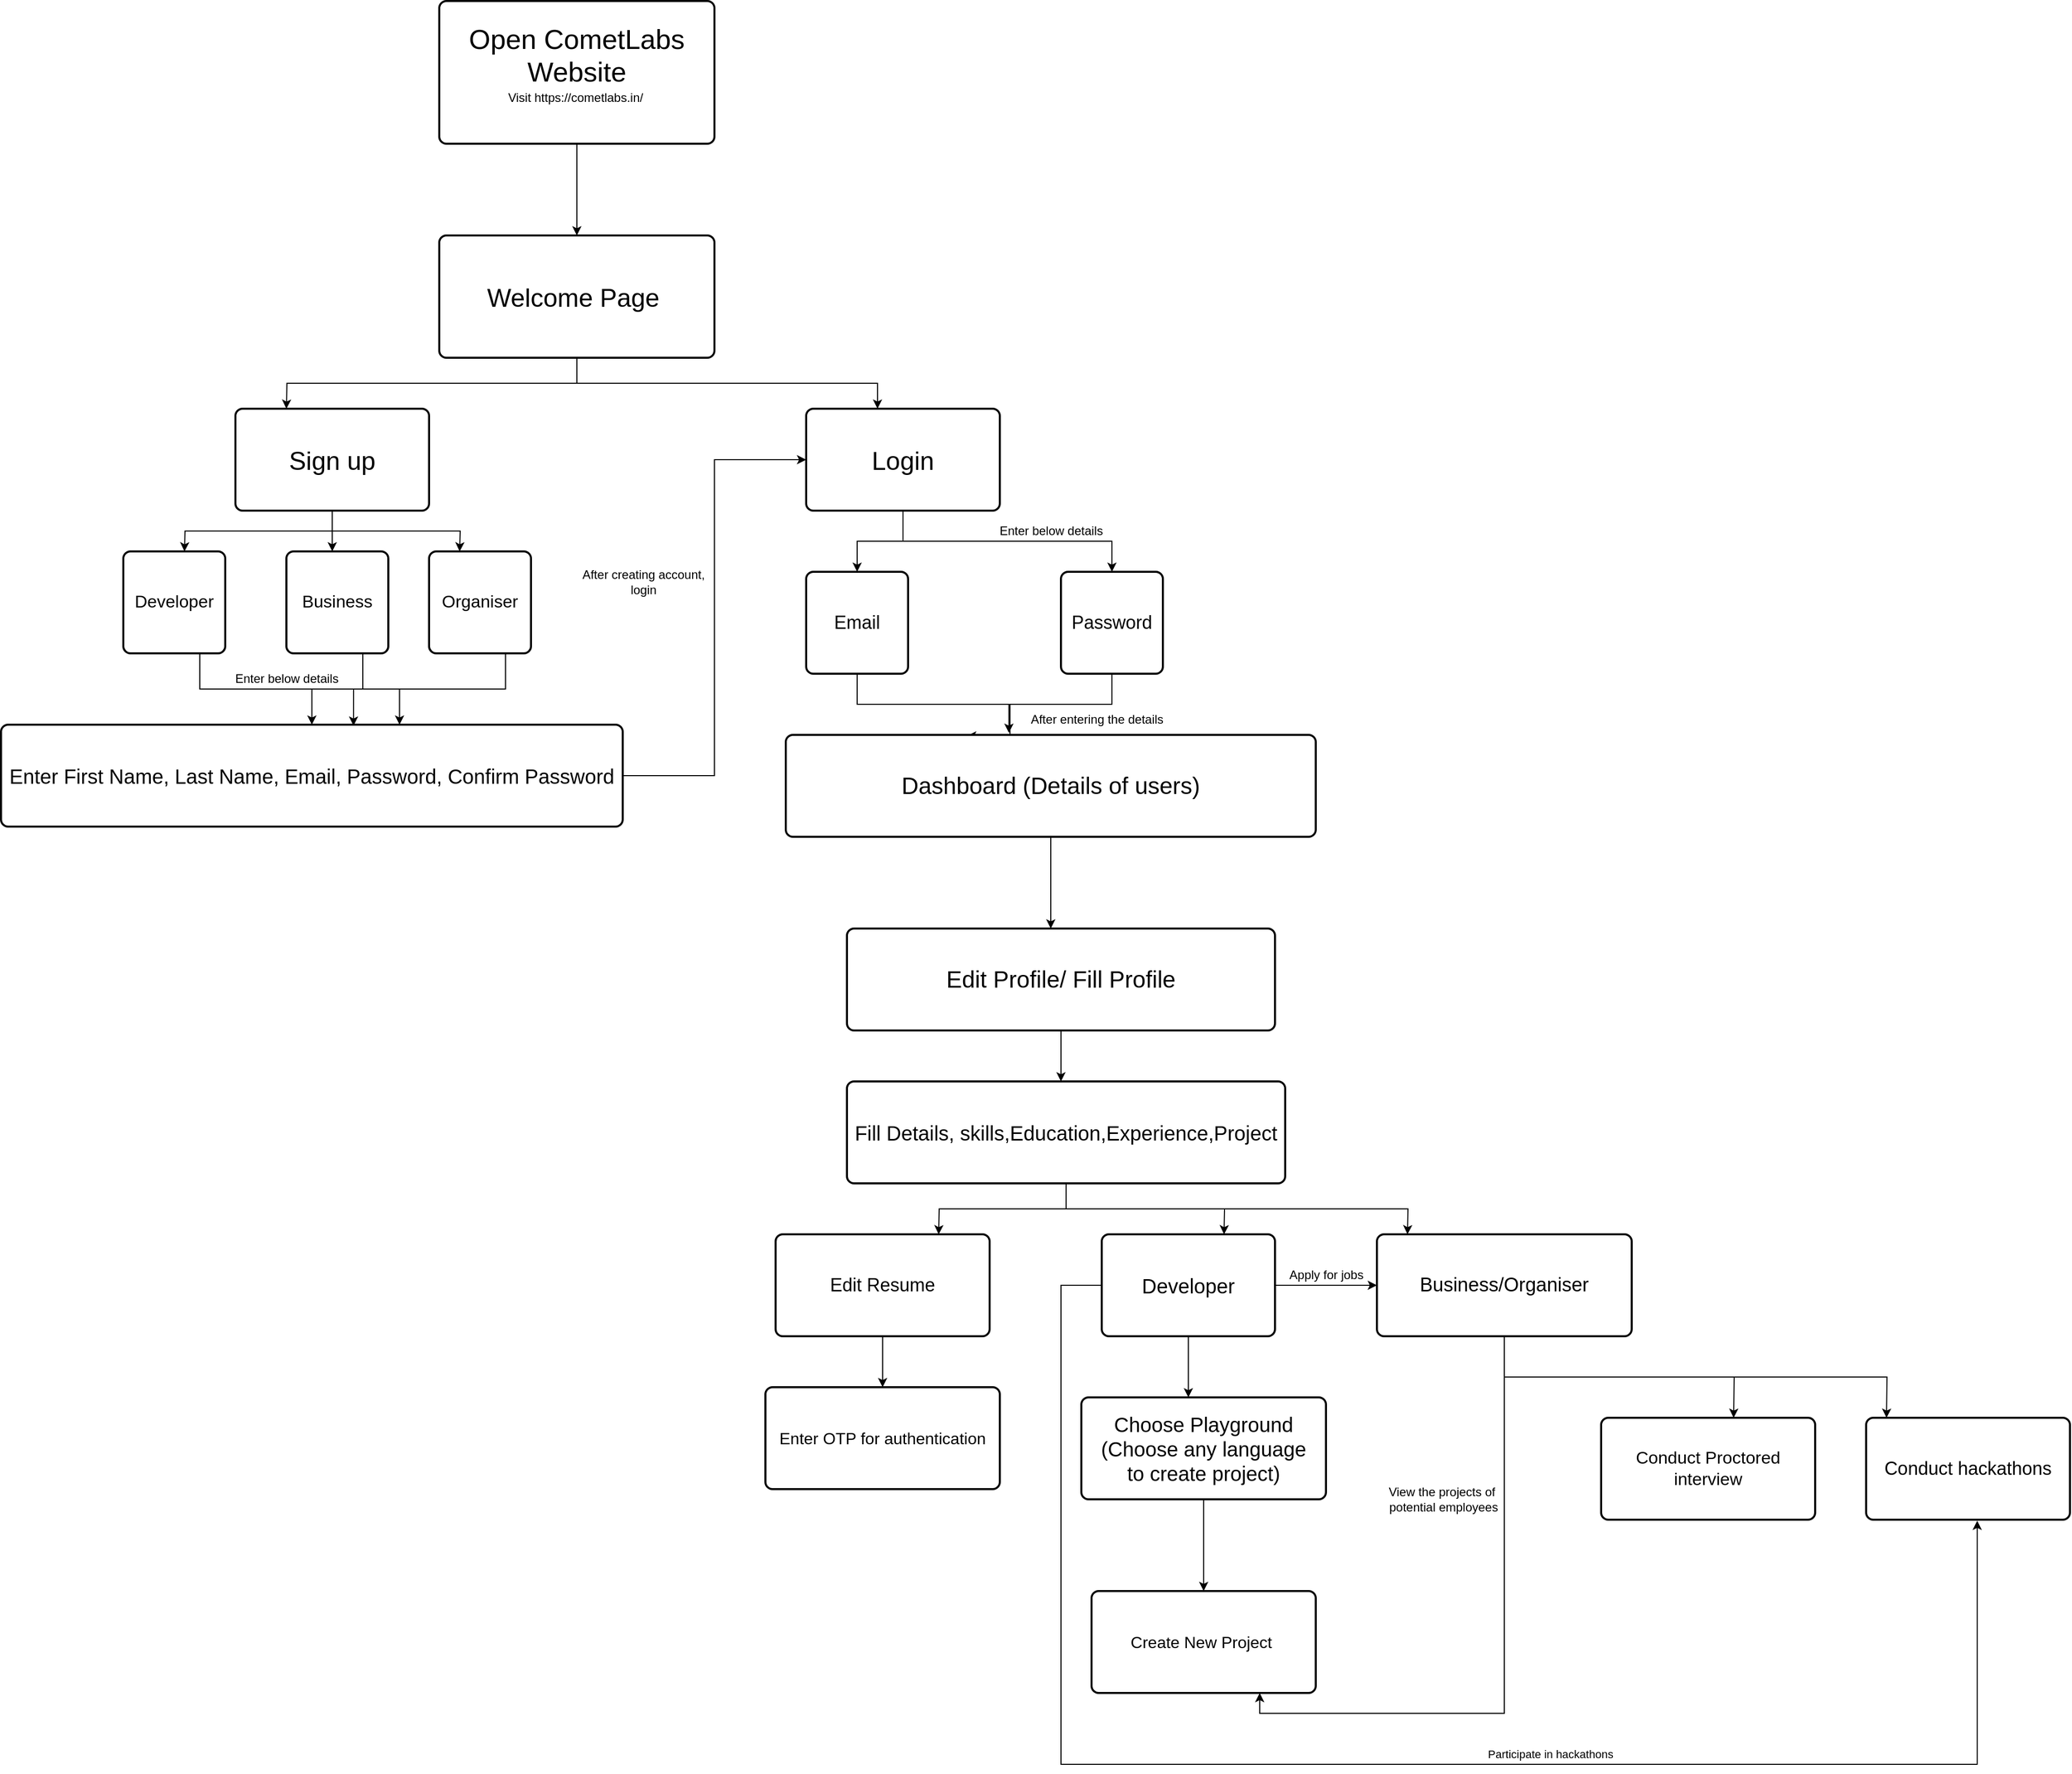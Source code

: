 <mxfile version="21.1.1" type="github">
  <diagram name="Page-1" id="c5Tnqkw9bLcUS8IeZ6L9">
    <mxGraphModel dx="2191" dy="807" grid="1" gridSize="10" guides="1" tooltips="1" connect="1" arrows="1" fold="1" page="1" pageScale="1" pageWidth="827" pageHeight="1169" math="0" shadow="0">
      <root>
        <mxCell id="0" />
        <mxCell id="1" parent="0" />
        <mxCell id="H3EZGzHOY8zEHbJkH5yz-5" style="edgeStyle=orthogonalEdgeStyle;rounded=0;orthogonalLoop=1;jettySize=auto;html=1;exitX=0.5;exitY=1;exitDx=0;exitDy=0;" edge="1" parent="1" source="H3EZGzHOY8zEHbJkH5yz-2">
          <mxGeometry relative="1" as="geometry">
            <mxPoint x="405" y="310" as="targetPoint" />
          </mxGeometry>
        </mxCell>
        <mxCell id="H3EZGzHOY8zEHbJkH5yz-2" value="&lt;font style=&quot;font-size: 27px;&quot;&gt;O&lt;/font&gt;&lt;font style=&quot;font-size: 27px;&quot;&gt;&lt;font style=&quot;font-size: 27px;&quot;&gt;pen CometLabs Website&lt;br&gt;&lt;/font&gt;&lt;br&gt;&lt;/font&gt;" style="rounded=1;whiteSpace=wrap;html=1;absoluteArcSize=1;arcSize=14;strokeWidth=2;" vertex="1" parent="1">
          <mxGeometry x="270" y="80" width="270" height="140" as="geometry" />
        </mxCell>
        <mxCell id="H3EZGzHOY8zEHbJkH5yz-3" value="Visit https://cometlabs.in/&amp;nbsp;" style="text;html=1;align=center;verticalAlign=middle;resizable=0;points=[];autosize=1;strokeColor=none;fillColor=none;" vertex="1" parent="1">
          <mxGeometry x="325" y="160" width="160" height="30" as="geometry" />
        </mxCell>
        <mxCell id="H3EZGzHOY8zEHbJkH5yz-8" style="edgeStyle=orthogonalEdgeStyle;rounded=0;orthogonalLoop=1;jettySize=auto;html=1;exitX=0.5;exitY=1;exitDx=0;exitDy=0;" edge="1" parent="1" source="H3EZGzHOY8zEHbJkH5yz-7">
          <mxGeometry relative="1" as="geometry">
            <mxPoint x="120" y="480" as="targetPoint" />
          </mxGeometry>
        </mxCell>
        <mxCell id="H3EZGzHOY8zEHbJkH5yz-10" style="edgeStyle=orthogonalEdgeStyle;rounded=0;orthogonalLoop=1;jettySize=auto;html=1;exitX=0.5;exitY=1;exitDx=0;exitDy=0;" edge="1" parent="1" source="H3EZGzHOY8zEHbJkH5yz-7">
          <mxGeometry relative="1" as="geometry">
            <mxPoint x="700" y="480" as="targetPoint" />
            <Array as="points">
              <mxPoint x="405" y="455" />
              <mxPoint x="700" y="455" />
            </Array>
          </mxGeometry>
        </mxCell>
        <mxCell id="H3EZGzHOY8zEHbJkH5yz-7" value="&lt;font style=&quot;font-size: 25px;&quot;&gt;Welcome Page&amp;nbsp;&lt;/font&gt;" style="rounded=1;whiteSpace=wrap;html=1;absoluteArcSize=1;arcSize=14;strokeWidth=2;" vertex="1" parent="1">
          <mxGeometry x="270" y="310" width="270" height="120" as="geometry" />
        </mxCell>
        <mxCell id="H3EZGzHOY8zEHbJkH5yz-106" style="edgeStyle=orthogonalEdgeStyle;rounded=0;orthogonalLoop=1;jettySize=auto;html=1;exitX=0.5;exitY=1;exitDx=0;exitDy=0;entryX=0.5;entryY=0;entryDx=0;entryDy=0;" edge="1" parent="1" source="H3EZGzHOY8zEHbJkH5yz-11" target="H3EZGzHOY8zEHbJkH5yz-104">
          <mxGeometry relative="1" as="geometry" />
        </mxCell>
        <mxCell id="H3EZGzHOY8zEHbJkH5yz-107" style="edgeStyle=orthogonalEdgeStyle;rounded=0;orthogonalLoop=1;jettySize=auto;html=1;exitX=0.5;exitY=1;exitDx=0;exitDy=0;" edge="1" parent="1" source="H3EZGzHOY8zEHbJkH5yz-11" target="H3EZGzHOY8zEHbJkH5yz-105">
          <mxGeometry relative="1" as="geometry" />
        </mxCell>
        <mxCell id="H3EZGzHOY8zEHbJkH5yz-11" value="&lt;font style=&quot;font-size: 25px;&quot;&gt;Login&lt;/font&gt;" style="rounded=1;whiteSpace=wrap;html=1;absoluteArcSize=1;arcSize=14;strokeWidth=2;" vertex="1" parent="1">
          <mxGeometry x="630" y="480" width="190" height="100" as="geometry" />
        </mxCell>
        <mxCell id="H3EZGzHOY8zEHbJkH5yz-13" style="edgeStyle=orthogonalEdgeStyle;rounded=0;orthogonalLoop=1;jettySize=auto;html=1;exitX=0.5;exitY=1;exitDx=0;exitDy=0;" edge="1" parent="1" source="H3EZGzHOY8zEHbJkH5yz-12">
          <mxGeometry relative="1" as="geometry">
            <mxPoint x="20" y="620" as="targetPoint" />
          </mxGeometry>
        </mxCell>
        <mxCell id="H3EZGzHOY8zEHbJkH5yz-14" style="edgeStyle=orthogonalEdgeStyle;rounded=0;orthogonalLoop=1;jettySize=auto;html=1;exitX=0.5;exitY=1;exitDx=0;exitDy=0;" edge="1" parent="1" source="H3EZGzHOY8zEHbJkH5yz-12">
          <mxGeometry relative="1" as="geometry">
            <mxPoint x="165" y="620" as="targetPoint" />
          </mxGeometry>
        </mxCell>
        <mxCell id="H3EZGzHOY8zEHbJkH5yz-15" style="edgeStyle=orthogonalEdgeStyle;rounded=0;orthogonalLoop=1;jettySize=auto;html=1;exitX=0.5;exitY=1;exitDx=0;exitDy=0;" edge="1" parent="1" source="H3EZGzHOY8zEHbJkH5yz-12">
          <mxGeometry relative="1" as="geometry">
            <mxPoint x="290" y="620" as="targetPoint" />
          </mxGeometry>
        </mxCell>
        <mxCell id="H3EZGzHOY8zEHbJkH5yz-12" value="&lt;font style=&quot;font-size: 25px;&quot;&gt;Sign up&lt;/font&gt;" style="rounded=1;whiteSpace=wrap;html=1;absoluteArcSize=1;arcSize=14;strokeWidth=2;" vertex="1" parent="1">
          <mxGeometry x="70" y="480" width="190" height="100" as="geometry" />
        </mxCell>
        <mxCell id="H3EZGzHOY8zEHbJkH5yz-94" style="edgeStyle=orthogonalEdgeStyle;rounded=0;orthogonalLoop=1;jettySize=auto;html=1;exitX=0.75;exitY=1;exitDx=0;exitDy=0;entryX=0.567;entryY=0.01;entryDx=0;entryDy=0;entryPerimeter=0;" edge="1" parent="1" source="H3EZGzHOY8zEHbJkH5yz-16" target="H3EZGzHOY8zEHbJkH5yz-93">
          <mxGeometry relative="1" as="geometry" />
        </mxCell>
        <mxCell id="H3EZGzHOY8zEHbJkH5yz-16" value="&lt;font style=&quot;font-size: 17px;&quot;&gt;Developer&lt;/font&gt;" style="rounded=1;whiteSpace=wrap;html=1;absoluteArcSize=1;arcSize=14;strokeWidth=2;" vertex="1" parent="1">
          <mxGeometry x="-40" y="620" width="100" height="100" as="geometry" />
        </mxCell>
        <mxCell id="H3EZGzHOY8zEHbJkH5yz-100" style="edgeStyle=orthogonalEdgeStyle;rounded=0;orthogonalLoop=1;jettySize=auto;html=1;exitX=0.75;exitY=1;exitDx=0;exitDy=0;entryX=0.641;entryY=0;entryDx=0;entryDy=0;entryPerimeter=0;" edge="1" parent="1" source="H3EZGzHOY8zEHbJkH5yz-17" target="H3EZGzHOY8zEHbJkH5yz-93">
          <mxGeometry relative="1" as="geometry" />
        </mxCell>
        <mxCell id="H3EZGzHOY8zEHbJkH5yz-17" value="&lt;font style=&quot;font-size: 17px;&quot;&gt;Business&lt;/font&gt;" style="rounded=1;whiteSpace=wrap;html=1;absoluteArcSize=1;arcSize=14;strokeWidth=2;" vertex="1" parent="1">
          <mxGeometry x="120" y="620" width="100" height="100" as="geometry" />
        </mxCell>
        <mxCell id="H3EZGzHOY8zEHbJkH5yz-99" style="edgeStyle=orthogonalEdgeStyle;rounded=0;orthogonalLoop=1;jettySize=auto;html=1;exitX=0.75;exitY=1;exitDx=0;exitDy=0;" edge="1" parent="1" source="H3EZGzHOY8zEHbJkH5yz-18" target="H3EZGzHOY8zEHbJkH5yz-93">
          <mxGeometry relative="1" as="geometry">
            <Array as="points">
              <mxPoint x="335" y="755" />
              <mxPoint x="145" y="755" />
            </Array>
          </mxGeometry>
        </mxCell>
        <mxCell id="H3EZGzHOY8zEHbJkH5yz-18" value="&lt;font style=&quot;font-size: 17px;&quot;&gt;Organiser&lt;/font&gt;" style="rounded=1;whiteSpace=wrap;html=1;absoluteArcSize=1;arcSize=14;strokeWidth=2;" vertex="1" parent="1">
          <mxGeometry x="260" y="620" width="100" height="100" as="geometry" />
        </mxCell>
        <mxCell id="H3EZGzHOY8zEHbJkH5yz-92" value="Enter below details" style="text;html=1;align=center;verticalAlign=middle;resizable=0;points=[];autosize=1;strokeColor=none;fillColor=none;" vertex="1" parent="1">
          <mxGeometry x="60" y="730" width="120" height="30" as="geometry" />
        </mxCell>
        <mxCell id="H3EZGzHOY8zEHbJkH5yz-102" style="edgeStyle=orthogonalEdgeStyle;rounded=0;orthogonalLoop=1;jettySize=auto;html=1;exitX=1;exitY=0.5;exitDx=0;exitDy=0;entryX=0;entryY=0.5;entryDx=0;entryDy=0;" edge="1" parent="1" source="H3EZGzHOY8zEHbJkH5yz-93" target="H3EZGzHOY8zEHbJkH5yz-11">
          <mxGeometry relative="1" as="geometry" />
        </mxCell>
        <mxCell id="H3EZGzHOY8zEHbJkH5yz-93" value="&lt;font style=&quot;font-size: 20px;&quot;&gt;Enter First Name, Last Name, Email, Password, Confirm Password&lt;/font&gt;" style="rounded=1;whiteSpace=wrap;html=1;absoluteArcSize=1;arcSize=14;strokeWidth=2;" vertex="1" parent="1">
          <mxGeometry x="-160" y="790" width="610" height="100" as="geometry" />
        </mxCell>
        <mxCell id="H3EZGzHOY8zEHbJkH5yz-103" value="After creating account,&lt;br&gt;login" style="text;html=1;align=center;verticalAlign=middle;resizable=0;points=[];autosize=1;strokeColor=none;fillColor=none;" vertex="1" parent="1">
          <mxGeometry x="400" y="630" width="140" height="40" as="geometry" />
        </mxCell>
        <mxCell id="H3EZGzHOY8zEHbJkH5yz-110" style="edgeStyle=orthogonalEdgeStyle;rounded=0;orthogonalLoop=1;jettySize=auto;html=1;exitX=0.5;exitY=1;exitDx=0;exitDy=0;entryX=0.421;entryY=-0.02;entryDx=0;entryDy=0;entryPerimeter=0;" edge="1" parent="1" source="H3EZGzHOY8zEHbJkH5yz-104" target="H3EZGzHOY8zEHbJkH5yz-109">
          <mxGeometry relative="1" as="geometry" />
        </mxCell>
        <mxCell id="H3EZGzHOY8zEHbJkH5yz-104" value="&lt;font style=&quot;font-size: 18px;&quot;&gt;Email&lt;/font&gt;" style="rounded=1;whiteSpace=wrap;html=1;absoluteArcSize=1;arcSize=14;strokeWidth=2;" vertex="1" parent="1">
          <mxGeometry x="630" y="640" width="100" height="100" as="geometry" />
        </mxCell>
        <mxCell id="H3EZGzHOY8zEHbJkH5yz-111" style="edgeStyle=orthogonalEdgeStyle;rounded=0;orthogonalLoop=1;jettySize=auto;html=1;exitX=0.5;exitY=1;exitDx=0;exitDy=0;entryX=0.342;entryY=0.01;entryDx=0;entryDy=0;entryPerimeter=0;" edge="1" parent="1" source="H3EZGzHOY8zEHbJkH5yz-105" target="H3EZGzHOY8zEHbJkH5yz-109">
          <mxGeometry relative="1" as="geometry">
            <Array as="points">
              <mxPoint x="930" y="770" />
              <mxPoint x="830" y="770" />
              <mxPoint x="830" y="801" />
            </Array>
          </mxGeometry>
        </mxCell>
        <mxCell id="H3EZGzHOY8zEHbJkH5yz-105" value="&lt;font style=&quot;font-size: 18px;&quot;&gt;Password&lt;/font&gt;" style="rounded=1;whiteSpace=wrap;html=1;absoluteArcSize=1;arcSize=14;strokeWidth=2;" vertex="1" parent="1">
          <mxGeometry x="880" y="640" width="100" height="100" as="geometry" />
        </mxCell>
        <mxCell id="H3EZGzHOY8zEHbJkH5yz-108" value="Enter below details" style="text;html=1;align=center;verticalAlign=middle;resizable=0;points=[];autosize=1;strokeColor=none;fillColor=none;" vertex="1" parent="1">
          <mxGeometry x="810" y="585" width="120" height="30" as="geometry" />
        </mxCell>
        <mxCell id="H3EZGzHOY8zEHbJkH5yz-114" style="edgeStyle=orthogonalEdgeStyle;rounded=0;orthogonalLoop=1;jettySize=auto;html=1;exitX=0.5;exitY=1;exitDx=0;exitDy=0;" edge="1" parent="1" source="H3EZGzHOY8zEHbJkH5yz-109">
          <mxGeometry relative="1" as="geometry">
            <mxPoint x="870" y="990" as="targetPoint" />
          </mxGeometry>
        </mxCell>
        <mxCell id="H3EZGzHOY8zEHbJkH5yz-109" value="&lt;font style=&quot;font-size: 23px;&quot;&gt;Dashboard (Details of users)&lt;/font&gt;" style="rounded=1;whiteSpace=wrap;html=1;absoluteArcSize=1;arcSize=14;strokeWidth=2;" vertex="1" parent="1">
          <mxGeometry x="610" y="800" width="520" height="100" as="geometry" />
        </mxCell>
        <mxCell id="H3EZGzHOY8zEHbJkH5yz-112" value="After entering the details" style="text;html=1;align=center;verticalAlign=middle;resizable=0;points=[];autosize=1;strokeColor=none;fillColor=none;" vertex="1" parent="1">
          <mxGeometry x="840" y="770" width="150" height="30" as="geometry" />
        </mxCell>
        <mxCell id="H3EZGzHOY8zEHbJkH5yz-116" style="edgeStyle=orthogonalEdgeStyle;rounded=0;orthogonalLoop=1;jettySize=auto;html=1;exitX=0.5;exitY=1;exitDx=0;exitDy=0;" edge="1" parent="1" source="H3EZGzHOY8zEHbJkH5yz-115">
          <mxGeometry relative="1" as="geometry">
            <mxPoint x="880" y="1140" as="targetPoint" />
          </mxGeometry>
        </mxCell>
        <mxCell id="H3EZGzHOY8zEHbJkH5yz-115" value="&lt;font style=&quot;font-size: 23px;&quot;&gt;Edit Profile/ Fill Profile&lt;/font&gt;" style="rounded=1;whiteSpace=wrap;html=1;absoluteArcSize=1;arcSize=14;strokeWidth=2;" vertex="1" parent="1">
          <mxGeometry x="670" y="990" width="420" height="100" as="geometry" />
        </mxCell>
        <mxCell id="H3EZGzHOY8zEHbJkH5yz-118" style="edgeStyle=orthogonalEdgeStyle;rounded=0;orthogonalLoop=1;jettySize=auto;html=1;exitX=0.5;exitY=1;exitDx=0;exitDy=0;" edge="1" parent="1" source="H3EZGzHOY8zEHbJkH5yz-117">
          <mxGeometry relative="1" as="geometry">
            <mxPoint x="760" y="1290" as="targetPoint" />
          </mxGeometry>
        </mxCell>
        <mxCell id="H3EZGzHOY8zEHbJkH5yz-119" style="edgeStyle=orthogonalEdgeStyle;rounded=0;orthogonalLoop=1;jettySize=auto;html=1;exitX=0.5;exitY=1;exitDx=0;exitDy=0;" edge="1" parent="1" source="H3EZGzHOY8zEHbJkH5yz-117">
          <mxGeometry relative="1" as="geometry">
            <mxPoint x="1040" y="1290" as="targetPoint" />
          </mxGeometry>
        </mxCell>
        <mxCell id="H3EZGzHOY8zEHbJkH5yz-128" style="edgeStyle=orthogonalEdgeStyle;rounded=0;orthogonalLoop=1;jettySize=auto;html=1;exitX=0.5;exitY=1;exitDx=0;exitDy=0;" edge="1" parent="1" source="H3EZGzHOY8zEHbJkH5yz-117">
          <mxGeometry relative="1" as="geometry">
            <mxPoint x="1220" y="1290" as="targetPoint" />
          </mxGeometry>
        </mxCell>
        <mxCell id="H3EZGzHOY8zEHbJkH5yz-117" value="&lt;font style=&quot;font-size: 20px;&quot;&gt;Fill Details, skills,Education,Experience,Project&lt;/font&gt;" style="rounded=1;whiteSpace=wrap;html=1;absoluteArcSize=1;arcSize=14;strokeWidth=2;" vertex="1" parent="1">
          <mxGeometry x="670" y="1140" width="430" height="100" as="geometry" />
        </mxCell>
        <mxCell id="H3EZGzHOY8zEHbJkH5yz-124" style="edgeStyle=orthogonalEdgeStyle;rounded=0;orthogonalLoop=1;jettySize=auto;html=1;exitX=0.5;exitY=1;exitDx=0;exitDy=0;" edge="1" parent="1" source="H3EZGzHOY8zEHbJkH5yz-120">
          <mxGeometry relative="1" as="geometry">
            <mxPoint x="705" y="1440" as="targetPoint" />
          </mxGeometry>
        </mxCell>
        <mxCell id="H3EZGzHOY8zEHbJkH5yz-120" value="&lt;font style=&quot;font-size: 18px;&quot;&gt;Edit Resume&lt;/font&gt;" style="rounded=1;whiteSpace=wrap;html=1;absoluteArcSize=1;arcSize=14;strokeWidth=2;" vertex="1" parent="1">
          <mxGeometry x="600" y="1290" width="210" height="100" as="geometry" />
        </mxCell>
        <mxCell id="H3EZGzHOY8zEHbJkH5yz-121" value="&lt;font style=&quot;font-size: 16px;&quot;&gt;Create New Project&amp;nbsp;&lt;/font&gt;" style="rounded=1;whiteSpace=wrap;html=1;absoluteArcSize=1;arcSize=14;strokeWidth=2;" vertex="1" parent="1">
          <mxGeometry x="910" y="1640" width="220" height="100" as="geometry" />
        </mxCell>
        <mxCell id="H3EZGzHOY8zEHbJkH5yz-133" style="edgeStyle=orthogonalEdgeStyle;rounded=0;orthogonalLoop=1;jettySize=auto;html=1;exitX=0.5;exitY=1;exitDx=0;exitDy=0;" edge="1" parent="1" source="H3EZGzHOY8zEHbJkH5yz-123" target="H3EZGzHOY8zEHbJkH5yz-121">
          <mxGeometry relative="1" as="geometry" />
        </mxCell>
        <mxCell id="H3EZGzHOY8zEHbJkH5yz-123" value="&lt;font style=&quot;font-size: 20px;&quot;&gt;Choose Playground&lt;br&gt;(Choose any language&lt;br&gt;to create project)&lt;br&gt;&lt;/font&gt;" style="rounded=1;whiteSpace=wrap;html=1;absoluteArcSize=1;arcSize=14;strokeWidth=2;" vertex="1" parent="1">
          <mxGeometry x="900" y="1450" width="240" height="100" as="geometry" />
        </mxCell>
        <mxCell id="H3EZGzHOY8zEHbJkH5yz-125" value="&lt;font style=&quot;font-size: 16px;&quot;&gt;Enter OTP for authentication&lt;/font&gt;" style="rounded=1;whiteSpace=wrap;html=1;absoluteArcSize=1;arcSize=14;strokeWidth=2;" vertex="1" parent="1">
          <mxGeometry x="590" y="1440" width="230" height="100" as="geometry" />
        </mxCell>
        <mxCell id="H3EZGzHOY8zEHbJkH5yz-131" style="edgeStyle=orthogonalEdgeStyle;rounded=0;orthogonalLoop=1;jettySize=auto;html=1;exitX=0.5;exitY=1;exitDx=0;exitDy=0;" edge="1" parent="1" source="H3EZGzHOY8zEHbJkH5yz-126">
          <mxGeometry relative="1" as="geometry">
            <mxPoint x="1005" y="1450" as="targetPoint" />
          </mxGeometry>
        </mxCell>
        <mxCell id="H3EZGzHOY8zEHbJkH5yz-140" style="edgeStyle=orthogonalEdgeStyle;rounded=0;orthogonalLoop=1;jettySize=auto;html=1;exitX=1;exitY=0.5;exitDx=0;exitDy=0;entryX=0;entryY=0.5;entryDx=0;entryDy=0;" edge="1" parent="1" source="H3EZGzHOY8zEHbJkH5yz-126" target="H3EZGzHOY8zEHbJkH5yz-129">
          <mxGeometry relative="1" as="geometry" />
        </mxCell>
        <mxCell id="H3EZGzHOY8zEHbJkH5yz-145" style="edgeStyle=orthogonalEdgeStyle;rounded=0;orthogonalLoop=1;jettySize=auto;html=1;exitX=0;exitY=0.5;exitDx=0;exitDy=0;entryX=0.545;entryY=1.01;entryDx=0;entryDy=0;entryPerimeter=0;" edge="1" parent="1" source="H3EZGzHOY8zEHbJkH5yz-126" target="H3EZGzHOY8zEHbJkH5yz-139">
          <mxGeometry relative="1" as="geometry">
            <mxPoint x="1790" y="1740" as="targetPoint" />
            <Array as="points">
              <mxPoint x="880" y="1340" />
              <mxPoint x="880" y="1810" />
              <mxPoint x="1779" y="1810" />
            </Array>
          </mxGeometry>
        </mxCell>
        <mxCell id="H3EZGzHOY8zEHbJkH5yz-146" value="Participate in hackathons" style="edgeLabel;html=1;align=center;verticalAlign=middle;resizable=0;points=[];" vertex="1" connectable="0" parent="H3EZGzHOY8zEHbJkH5yz-145">
          <mxGeometry x="0.217" y="-1" relative="1" as="geometry">
            <mxPoint x="-13" y="-11" as="offset" />
          </mxGeometry>
        </mxCell>
        <mxCell id="H3EZGzHOY8zEHbJkH5yz-126" value="&lt;font style=&quot;font-size: 20px;&quot;&gt;Developer&lt;/font&gt;" style="rounded=1;whiteSpace=wrap;html=1;absoluteArcSize=1;arcSize=14;strokeWidth=2;" vertex="1" parent="1">
          <mxGeometry x="920" y="1290" width="170" height="100" as="geometry" />
        </mxCell>
        <mxCell id="H3EZGzHOY8zEHbJkH5yz-134" style="edgeStyle=orthogonalEdgeStyle;rounded=0;orthogonalLoop=1;jettySize=auto;html=1;exitX=0.5;exitY=1;exitDx=0;exitDy=0;" edge="1" parent="1" source="H3EZGzHOY8zEHbJkH5yz-129">
          <mxGeometry relative="1" as="geometry">
            <mxPoint x="1540" y="1470" as="targetPoint" />
          </mxGeometry>
        </mxCell>
        <mxCell id="H3EZGzHOY8zEHbJkH5yz-135" style="edgeStyle=orthogonalEdgeStyle;rounded=0;orthogonalLoop=1;jettySize=auto;html=1;exitX=0.5;exitY=1;exitDx=0;exitDy=0;entryX=0.75;entryY=1;entryDx=0;entryDy=0;" edge="1" parent="1" source="H3EZGzHOY8zEHbJkH5yz-129" target="H3EZGzHOY8zEHbJkH5yz-121">
          <mxGeometry relative="1" as="geometry" />
        </mxCell>
        <mxCell id="H3EZGzHOY8zEHbJkH5yz-136" style="edgeStyle=orthogonalEdgeStyle;rounded=0;orthogonalLoop=1;jettySize=auto;html=1;exitX=0.5;exitY=1;exitDx=0;exitDy=0;" edge="1" parent="1" source="H3EZGzHOY8zEHbJkH5yz-129">
          <mxGeometry relative="1" as="geometry">
            <mxPoint x="1690" y="1470" as="targetPoint" />
          </mxGeometry>
        </mxCell>
        <mxCell id="H3EZGzHOY8zEHbJkH5yz-129" value="&lt;font style=&quot;font-size: 19px;&quot;&gt;Business/Organiser&lt;/font&gt;" style="rounded=1;whiteSpace=wrap;html=1;absoluteArcSize=1;arcSize=14;strokeWidth=2;" vertex="1" parent="1">
          <mxGeometry x="1190" y="1290" width="250" height="100" as="geometry" />
        </mxCell>
        <mxCell id="H3EZGzHOY8zEHbJkH5yz-137" value="View the projects of&amp;nbsp;&lt;br&gt;potential employees" style="text;html=1;align=center;verticalAlign=middle;resizable=0;points=[];autosize=1;strokeColor=none;fillColor=none;" vertex="1" parent="1">
          <mxGeometry x="1190" y="1530" width="130" height="40" as="geometry" />
        </mxCell>
        <mxCell id="H3EZGzHOY8zEHbJkH5yz-138" value="&lt;font style=&quot;font-size: 17px;&quot;&gt;Conduct Proctored interview&lt;/font&gt;" style="rounded=1;whiteSpace=wrap;html=1;absoluteArcSize=1;arcSize=14;strokeWidth=2;" vertex="1" parent="1">
          <mxGeometry x="1410" y="1470" width="210" height="100" as="geometry" />
        </mxCell>
        <mxCell id="H3EZGzHOY8zEHbJkH5yz-139" value="&lt;font style=&quot;font-size: 18px;&quot;&gt;Conduct hackathons&lt;/font&gt;" style="rounded=1;whiteSpace=wrap;html=1;absoluteArcSize=1;arcSize=14;strokeWidth=2;" vertex="1" parent="1">
          <mxGeometry x="1670" y="1470" width="200" height="100" as="geometry" />
        </mxCell>
        <mxCell id="H3EZGzHOY8zEHbJkH5yz-141" value="Apply for jobs" style="text;html=1;align=center;verticalAlign=middle;resizable=0;points=[];autosize=1;strokeColor=none;fillColor=none;" vertex="1" parent="1">
          <mxGeometry x="1090" y="1315" width="100" height="30" as="geometry" />
        </mxCell>
        <mxCell id="H3EZGzHOY8zEHbJkH5yz-144" style="edgeStyle=orthogonalEdgeStyle;rounded=0;orthogonalLoop=1;jettySize=auto;html=1;exitX=0.5;exitY=1;exitDx=0;exitDy=0;" edge="1" parent="1" source="H3EZGzHOY8zEHbJkH5yz-126" target="H3EZGzHOY8zEHbJkH5yz-126">
          <mxGeometry relative="1" as="geometry" />
        </mxCell>
      </root>
    </mxGraphModel>
  </diagram>
</mxfile>
